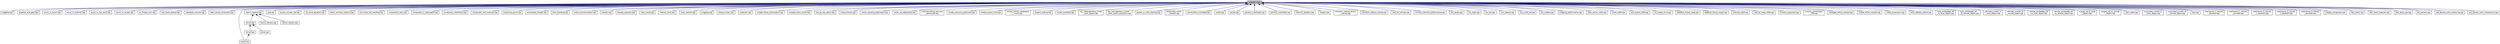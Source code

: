 digraph "iostreams.hpp"
{
  edge [fontname="Helvetica",fontsize="10",labelfontname="Helvetica",labelfontsize="10"];
  node [fontname="Helvetica",fontsize="10",shape=record];
  Node509 [label="iostreams.hpp",height=0.2,width=0.4,color="black", fillcolor="grey75", style="filled", fontcolor="black"];
  Node509 -> Node510 [dir="back",color="midnightblue",fontsize="10",style="solid",fontname="Helvetica"];
  Node510 [label="allgather.cpp",height=0.2,width=0.4,color="black", fillcolor="white", style="filled",URL="$d7/d06/allgather_8cpp.html"];
  Node509 -> Node511 [dir="back",color="midnightblue",fontsize="10",style="solid",fontname="Helvetica"];
  Node511 [label="allgather_and_gate.cpp",height=0.2,width=0.4,color="black", fillcolor="white", style="filled",URL="$d1/d56/allgather__and__gate_8cpp.html"];
  Node509 -> Node512 [dir="back",color="midnightblue",fontsize="10",style="solid",fontname="Helvetica"];
  Node512 [label="async_io_action.cpp",height=0.2,width=0.4,color="black", fillcolor="white", style="filled",URL="$d3/df5/async__io__action_8cpp.html"];
  Node509 -> Node513 [dir="back",color="midnightblue",fontsize="10",style="solid",fontname="Helvetica"];
  Node513 [label="async_io_external.cpp",height=0.2,width=0.4,color="black", fillcolor="white", style="filled",URL="$da/d9a/async__io__external_8cpp.html"];
  Node509 -> Node514 [dir="back",color="midnightblue",fontsize="10",style="solid",fontname="Helvetica"];
  Node514 [label="async_io_low_level.cpp",height=0.2,width=0.4,color="black", fillcolor="white", style="filled",URL="$dc/d10/async__io__low__level_8cpp.html"];
  Node509 -> Node515 [dir="back",color="midnightblue",fontsize="10",style="solid",fontname="Helvetica"];
  Node515 [label="async_io_simple.cpp",height=0.2,width=0.4,color="black", fillcolor="white", style="filled",URL="$da/db7/async__io__simple_8cpp.html"];
  Node509 -> Node516 [dir="back",color="midnightblue",fontsize="10",style="solid",fontname="Helvetica"];
  Node516 [label="os_thread_num.cpp",height=0.2,width=0.4,color="black", fillcolor="white", style="filled",URL="$d2/dfb/os__thread__num_8cpp.html"];
  Node509 -> Node517 [dir="back",color="midnightblue",fontsize="10",style="solid",fontname="Helvetica"];
  Node517 [label="rnd_future_reduce.cpp",height=0.2,width=0.4,color="black", fillcolor="white", style="filled",URL="$d1/db5/rnd__future__reduce_8cpp.html"];
  Node509 -> Node518 [dir="back",color="midnightblue",fontsize="10",style="solid",fontname="Helvetica"];
  Node518 [label="heartbeat_console.cpp",height=0.2,width=0.4,color="black", fillcolor="white", style="filled",URL="$da/de8/heartbeat__console_8cpp.html"];
  Node509 -> Node519 [dir="back",color="midnightblue",fontsize="10",style="solid",fontname="Helvetica"];
  Node519 [label="hello_world_component.cpp",height=0.2,width=0.4,color="black", fillcolor="white", style="filled",URL="$d8/daa/hello__world__component_8cpp.html"];
  Node509 -> Node520 [dir="back",color="midnightblue",fontsize="10",style="solid",fontname="Helvetica"];
  Node520 [label="jacobi.cpp",height=0.2,width=0.4,color="black", fillcolor="white", style="filled",URL="$d2/d27/jacobi_8cpp.html"];
  Node509 -> Node521 [dir="back",color="midnightblue",fontsize="10",style="solid",fontname="Helvetica"];
  Node521 [label="stencil_iterator.hpp",height=0.2,width=0.4,color="black", fillcolor="white", style="filled",URL="$dc/d5c/server_2stencil__iterator_8hpp.html"];
  Node521 -> Node522 [dir="back",color="midnightblue",fontsize="10",style="solid",fontname="Helvetica"];
  Node522 [label="solver.hpp",height=0.2,width=0.4,color="black", fillcolor="white", style="filled",URL="$db/d9a/server_2solver_8hpp.html"];
  Node522 -> Node523 [dir="back",color="midnightblue",fontsize="10",style="solid",fontname="Helvetica"];
  Node523 [label="solver.hpp",height=0.2,width=0.4,color="black", fillcolor="white", style="filled",URL="$d2/d1c/solver_8hpp.html"];
  Node523 -> Node520 [dir="back",color="midnightblue",fontsize="10",style="solid",fontname="Helvetica"];
  Node522 -> Node524 [dir="back",color="midnightblue",fontsize="10",style="solid",fontname="Helvetica"];
  Node524 [label="solver.cpp",height=0.2,width=0.4,color="black", fillcolor="white", style="filled",URL="$d6/d94/solver_8cpp.html"];
  Node521 -> Node525 [dir="back",color="midnightblue",fontsize="10",style="solid",fontname="Helvetica"];
  Node525 [label="stencil_iterator.cpp",height=0.2,width=0.4,color="black", fillcolor="white", style="filled",URL="$d6/de1/server_2stencil__iterator_8cpp.html"];
  Node521 -> Node526 [dir="back",color="midnightblue",fontsize="10",style="solid",fontname="Helvetica"];
  Node526 [label="stencil_iterator.cpp",height=0.2,width=0.4,color="black", fillcolor="white", style="filled",URL="$d7/d71/stencil__iterator_8cpp.html"];
  Node509 -> Node527 [dir="back",color="midnightblue",fontsize="10",style="solid",fontname="Helvetica"];
  Node527 [label="grid.cpp",height=0.2,width=0.4,color="black", fillcolor="white", style="filled",URL="$d6/d1b/jacobi__component_2grid_8cpp.html"];
  Node509 -> Node528 [dir="back",color="midnightblue",fontsize="10",style="solid",fontname="Helvetica"];
  Node528 [label="access_counter_set.cpp",height=0.2,width=0.4,color="black", fillcolor="white", style="filled",URL="$dc/d52/access__counter__set_8cpp.html"];
  Node509 -> Node529 [dir="back",color="midnightblue",fontsize="10",style="solid",fontname="Helvetica"];
  Node529 [label="1d_wave_equation.cpp",height=0.2,width=0.4,color="black", fillcolor="white", style="filled",URL="$da/dab/1d__wave__equation_8cpp.html"];
  Node509 -> Node530 [dir="back",color="midnightblue",fontsize="10",style="solid",fontname="Helvetica"];
  Node530 [label="allow_unknown_options.cpp",height=0.2,width=0.4,color="black", fillcolor="white", style="filled",URL="$d9/dc9/allow__unknown__options_8cpp.html"];
  Node509 -> Node531 [dir="back",color="midnightblue",fontsize="10",style="solid",fontname="Helvetica"];
  Node531 [label="command_line_handling.cpp",height=0.2,width=0.4,color="black", fillcolor="white", style="filled",URL="$d4/d05/examples_2quickstart_2command__line__handling_8cpp.html"];
  Node509 -> Node532 [dir="back",color="midnightblue",fontsize="10",style="solid",fontname="Helvetica"];
  Node532 [label="component_ctors.cpp",height=0.2,width=0.4,color="black", fillcolor="white", style="filled",URL="$d3/d2a/component__ctors_8cpp.html"];
  Node509 -> Node533 [dir="back",color="midnightblue",fontsize="10",style="solid",fontname="Helvetica"];
  Node533 [label="component_in_executable.cpp",height=0.2,width=0.4,color="black", fillcolor="white", style="filled",URL="$d8/d4b/component__in__executable_8cpp.html"];
  Node509 -> Node534 [dir="back",color="midnightblue",fontsize="10",style="solid",fontname="Helvetica"];
  Node534 [label="component_inheritance.cpp",height=0.2,width=0.4,color="black", fillcolor="white", style="filled",URL="$d8/d55/component__inheritance_8cpp.html"];
  Node509 -> Node535 [dir="back",color="midnightblue",fontsize="10",style="solid",fontname="Helvetica"];
  Node535 [label="component_with_executor.cpp",height=0.2,width=0.4,color="black", fillcolor="white", style="filled",URL="$d4/d20/component__with__executor_8cpp.html"];
  Node509 -> Node536 [dir="back",color="midnightblue",fontsize="10",style="solid",fontname="Helvetica"];
  Node536 [label="customize_async.cpp",height=0.2,width=0.4,color="black", fillcolor="white", style="filled",URL="$d0/d82/customize__async_8cpp.html"];
  Node509 -> Node537 [dir="back",color="midnightblue",fontsize="10",style="solid",fontname="Helvetica"];
  Node537 [label="enumerate_threads.cpp",height=0.2,width=0.4,color="black", fillcolor="white", style="filled",URL="$d3/dd4/enumerate__threads_8cpp.html"];
  Node509 -> Node538 [dir="back",color="midnightblue",fontsize="10",style="solid",fontname="Helvetica"];
  Node538 [label="error_handling.cpp",height=0.2,width=0.4,color="black", fillcolor="white", style="filled",URL="$d9/d96/error__handling_8cpp.html"];
  Node509 -> Node539 [dir="back",color="midnightblue",fontsize="10",style="solid",fontname="Helvetica"];
  Node539 [label="event_synchronization.cpp",height=0.2,width=0.4,color="black", fillcolor="white", style="filled",URL="$d0/d35/event__synchronization_8cpp.html"];
  Node509 -> Node540 [dir="back",color="midnightblue",fontsize="10",style="solid",fontname="Helvetica"];
  Node540 [label="fractals.cpp",height=0.2,width=0.4,color="black", fillcolor="white", style="filled",URL="$d8/d58/fractals_8cpp.html"];
  Node509 -> Node541 [dir="back",color="midnightblue",fontsize="10",style="solid",fontname="Helvetica"];
  Node541 [label="fractals_executor.cpp",height=0.2,width=0.4,color="black", fillcolor="white", style="filled",URL="$d9/da9/fractals__executor_8cpp.html"];
  Node509 -> Node542 [dir="back",color="midnightblue",fontsize="10",style="solid",fontname="Helvetica"];
  Node542 [label="hello_world.cpp",height=0.2,width=0.4,color="black", fillcolor="white", style="filled",URL="$d0/d67/hello__world_8cpp.html"];
  Node509 -> Node543 [dir="back",color="midnightblue",fontsize="10",style="solid",fontname="Helvetica"];
  Node543 [label="interval_timer.cpp",height=0.2,width=0.4,color="black", fillcolor="white", style="filled",URL="$de/df1/examples_2quickstart_2interval__timer_8cpp.html"];
  Node509 -> Node544 [dir="back",color="midnightblue",fontsize="10",style="solid",fontname="Helvetica"];
  Node544 [label="local_channel.cpp",height=0.2,width=0.4,color="black", fillcolor="white", style="filled",URL="$d0/d3e/local__channel_8cpp.html"];
  Node509 -> Node545 [dir="back",color="midnightblue",fontsize="10",style="solid",fontname="Helvetica"];
  Node545 [label="pingpong.cpp",height=0.2,width=0.4,color="black", fillcolor="white", style="filled",URL="$dd/d4d/pingpong_8cpp.html"];
  Node509 -> Node546 [dir="back",color="midnightblue",fontsize="10",style="solid",fontname="Helvetica"];
  Node546 [label="shared_mutex.cpp",height=0.2,width=0.4,color="black", fillcolor="white", style="filled",URL="$da/d0b/shared__mutex_8cpp.html"];
  Node509 -> Node547 [dir="back",color="midnightblue",fontsize="10",style="solid",fontname="Helvetica"];
  Node547 [label="sierpinski.cpp",height=0.2,width=0.4,color="black", fillcolor="white", style="filled",URL="$d3/d7e/sierpinski_8cpp.html"];
  Node509 -> Node548 [dir="back",color="midnightblue",fontsize="10",style="solid",fontname="Helvetica"];
  Node548 [label="simple_future_continuation.cpp",height=0.2,width=0.4,color="black", fillcolor="white", style="filled",URL="$d8/d3c/simple__future__continuation_8cpp.html"];
  Node509 -> Node549 [dir="back",color="midnightblue",fontsize="10",style="solid",fontname="Helvetica"];
  Node549 [label="simplest_hello_world.cpp",height=0.2,width=0.4,color="black", fillcolor="white", style="filled",URL="$d7/ddc/simplest__hello__world_8cpp.html"];
  Node509 -> Node550 [dir="back",color="midnightblue",fontsize="10",style="solid",fontname="Helvetica"];
  Node550 [label="sort_by_key_demo.cpp",height=0.2,width=0.4,color="black", fillcolor="white", style="filled",URL="$da/d20/sort__by__key__demo_8cpp.html"];
  Node509 -> Node551 [dir="back",color="midnightblue",fontsize="10",style="solid",fontname="Helvetica"];
  Node551 [label="timed_futures.cpp",height=0.2,width=0.4,color="black", fillcolor="white", style="filled",URL="$d6/d8d/timed__futures_8cpp.html"];
  Node509 -> Node552 [dir="back",color="midnightblue",fontsize="10",style="solid",fontname="Helvetica"];
  Node552 [label="vector_counting_dotproduct.cpp",height=0.2,width=0.4,color="black", fillcolor="white", style="filled",URL="$df/de9/vector__counting__dotproduct_8cpp.html"];
  Node509 -> Node553 [dir="back",color="midnightblue",fontsize="10",style="solid",fontname="Helvetica"];
  Node553 [label="vector_zip_dotproduct.cpp",height=0.2,width=0.4,color="black", fillcolor="white", style="filled",URL="$dc/d18/vector__zip__dotproduct_8cpp.html"];
  Node509 -> Node554 [dir="back",color="midnightblue",fontsize="10",style="solid",fontname="Helvetica"];
  Node554 [label="oversubscribing_resource\l_partitioner.cpp",height=0.2,width=0.4,color="black", fillcolor="white", style="filled",URL="$dd/dee/oversubscribing__resource__partitioner_8cpp.html"];
  Node509 -> Node555 [dir="back",color="midnightblue",fontsize="10",style="solid",fontname="Helvetica"];
  Node555 [label="simple_resource_partitioner.cpp",height=0.2,width=0.4,color="black", fillcolor="white", style="filled",URL="$d5/df9/simple__resource__partitioner_8cpp.html"];
  Node509 -> Node556 [dir="back",color="midnightblue",fontsize="10",style="solid",fontname="Helvetica"];
  Node556 [label="thread_aware_timer.cpp",height=0.2,width=0.4,color="black", fillcolor="white", style="filled",URL="$df/d11/examples_2thread__aware__timer_2thread__aware__timer_8cpp.html"];
  Node509 -> Node557 [dir="back",color="midnightblue",fontsize="10",style="solid",fontname="Helvetica"];
  Node557 [label="simple_central_tuplespace\l_client.cpp",height=0.2,width=0.4,color="black", fillcolor="white", style="filled",URL="$d1/d7b/simple__central__tuplespace__client_8cpp.html"];
  Node509 -> Node558 [dir="back",color="midnightblue",fontsize="10",style="solid",fontname="Helvetica"];
  Node558 [label="foreach_scaling.cpp",height=0.2,width=0.4,color="black", fillcolor="white", style="filled",URL="$d4/d94/foreach__scaling_8cpp.html"];
  Node509 -> Node559 [dir="back",color="midnightblue",fontsize="10",style="solid",fontname="Helvetica"];
  Node559 [label="future_overhead.cpp",height=0.2,width=0.4,color="black", fillcolor="white", style="filled",URL="$d3/d79/future__overhead_8cpp.html"];
  Node509 -> Node560 [dir="back",color="midnightblue",fontsize="10",style="solid",fontname="Helvetica"];
  Node560 [label="hpx_heterogeneous_timed\l_task_spawn.cpp",height=0.2,width=0.4,color="black", fillcolor="white", style="filled",URL="$dd/d27/hpx__heterogeneous__timed__task__spawn_8cpp.html"];
  Node509 -> Node561 [dir="back",color="midnightblue",fontsize="10",style="solid",fontname="Helvetica"];
  Node561 [label="hpx_homogeneous_timed\l_task_spawn_executors.cpp",height=0.2,width=0.4,color="black", fillcolor="white", style="filled",URL="$d1/d3b/hpx__homogeneous__timed__task__spawn__executors_8cpp.html"];
  Node509 -> Node562 [dir="back",color="midnightblue",fontsize="10",style="solid",fontname="Helvetica"];
  Node562 [label="parent_vs_child_stealing.cpp",height=0.2,width=0.4,color="black", fillcolor="white", style="filled",URL="$d2/d07/parent__vs__child__stealing_8cpp.html"];
  Node509 -> Node563 [dir="back",color="midnightblue",fontsize="10",style="solid",fontname="Helvetica"];
  Node563 [label="partitioned_vector\l_foreach.cpp",height=0.2,width=0.4,color="black", fillcolor="white", style="filled",URL="$df/d5f/partitioned__vector__foreach_8cpp.html"];
  Node509 -> Node564 [dir="back",color="midnightblue",fontsize="10",style="solid",fontname="Helvetica"];
  Node564 [label="serialization_overhead.cpp",height=0.2,width=0.4,color="black", fillcolor="white", style="filled",URL="$d3/df8/serialization__overhead_8cpp.html"];
  Node509 -> Node565 [dir="back",color="midnightblue",fontsize="10",style="solid",fontname="Helvetica"];
  Node565 [label="sizeof.cpp",height=0.2,width=0.4,color="black", fillcolor="white", style="filled",URL="$d3/d0f/sizeof_8cpp.html"];
  Node509 -> Node566 [dir="back",color="midnightblue",fontsize="10",style="solid",fontname="Helvetica"];
  Node566 [label="skynet.cpp",height=0.2,width=0.4,color="black", fillcolor="white", style="filled",URL="$d0/dc3/skynet_8cpp.html"];
  Node509 -> Node567 [dir="back",color="midnightblue",fontsize="10",style="solid",fontname="Helvetica"];
  Node567 [label="spinlock_overhead1.cpp",height=0.2,width=0.4,color="black", fillcolor="white", style="filled",URL="$d0/d32/spinlock__overhead1_8cpp.html"];
  Node509 -> Node568 [dir="back",color="midnightblue",fontsize="10",style="solid",fontname="Helvetica"];
  Node568 [label="spinlock_overhead2.cpp",height=0.2,width=0.4,color="black", fillcolor="white", style="filled",URL="$de/d55/spinlock__overhead2_8cpp.html"];
  Node509 -> Node569 [dir="back",color="midnightblue",fontsize="10",style="solid",fontname="Helvetica"];
  Node569 [label="stencil3_iterators.cpp",height=0.2,width=0.4,color="black", fillcolor="white", style="filled",URL="$db/d9e/stencil3__iterators_8cpp.html"];
  Node509 -> Node570 [dir="back",color="midnightblue",fontsize="10",style="solid",fontname="Helvetica"];
  Node570 [label="stream.cpp",height=0.2,width=0.4,color="black", fillcolor="white", style="filled",URL="$da/d5f/stream_8cpp.html"];
  Node509 -> Node571 [dir="back",color="midnightblue",fontsize="10",style="solid",fontname="Helvetica"];
  Node571 [label="transform_reduce_binary\l_scaling.cpp",height=0.2,width=0.4,color="black", fillcolor="white", style="filled",URL="$d1/dae/transform__reduce__binary__scaling_8cpp.html"];
  Node509 -> Node572 [dir="back",color="midnightblue",fontsize="10",style="solid",fontname="Helvetica"];
  Node572 [label="transform_reduce_scaling.cpp",height=0.2,width=0.4,color="black", fillcolor="white", style="filled",URL="$db/d2a/transform__reduce__scaling_8cpp.html"];
  Node509 -> Node573 [dir="back",color="midnightblue",fontsize="10",style="solid",fontname="Helvetica"];
  Node573 [label="wait_all_timings.cpp",height=0.2,width=0.4,color="black", fillcolor="white", style="filled",URL="$d5/da1/wait__all__timings_8cpp.html"];
  Node509 -> Node574 [dir="back",color="midnightblue",fontsize="10",style="solid",fontname="Helvetica"];
  Node574 [label="minmax_element_performance.cpp",height=0.2,width=0.4,color="black", fillcolor="white", style="filled",URL="$d9/d93/minmax__element__performance_8cpp.html"];
  Node509 -> Node575 [dir="back",color="midnightblue",fontsize="10",style="solid",fontname="Helvetica"];
  Node575 [label="osu_bcast.cpp",height=0.2,width=0.4,color="black", fillcolor="white", style="filled",URL="$d3/dca/osu__bcast_8cpp.html"];
  Node509 -> Node576 [dir="back",color="midnightblue",fontsize="10",style="solid",fontname="Helvetica"];
  Node576 [label="osu_bibw.cpp",height=0.2,width=0.4,color="black", fillcolor="white", style="filled",URL="$d2/d04/osu__bibw_8cpp.html"];
  Node509 -> Node577 [dir="back",color="midnightblue",fontsize="10",style="solid",fontname="Helvetica"];
  Node577 [label="osu_bw.cpp",height=0.2,width=0.4,color="black", fillcolor="white", style="filled",URL="$d4/d20/osu__bw_8cpp.html"];
  Node509 -> Node578 [dir="back",color="midnightblue",fontsize="10",style="solid",fontname="Helvetica"];
  Node578 [label="osu_latency.cpp",height=0.2,width=0.4,color="black", fillcolor="white", style="filled",URL="$df/d58/osu__latency_8cpp.html"];
  Node509 -> Node579 [dir="back",color="midnightblue",fontsize="10",style="solid",fontname="Helvetica"];
  Node579 [label="osu_multi_lat.cpp",height=0.2,width=0.4,color="black", fillcolor="white", style="filled",URL="$d7/d91/osu__multi__lat_8cpp.html"];
  Node509 -> Node580 [dir="back",color="midnightblue",fontsize="10",style="solid",fontname="Helvetica"];
  Node580 [label="osu_scatter.cpp",height=0.2,width=0.4,color="black", fillcolor="white", style="filled",URL="$d4/d4c/osu__scatter_8cpp.html"];
  Node509 -> Node581 [dir="back",color="midnightblue",fontsize="10",style="solid",fontname="Helvetica"];
  Node581 [label="pingpong_performance.cpp",height=0.2,width=0.4,color="black", fillcolor="white", style="filled",URL="$de/d03/pingpong__performance_8cpp.html"];
  Node509 -> Node582 [dir="back",color="midnightblue",fontsize="10",style="solid",fontname="Helvetica"];
  Node582 [label="plain_action_1330.cpp",height=0.2,width=0.4,color="black", fillcolor="white", style="filled",URL="$d4/def/plain__action__1330_8cpp.html"];
  Node509 -> Node583 [dir="back",color="midnightblue",fontsize="10",style="solid",fontname="Helvetica"];
  Node583 [label="client_1950.cpp",height=0.2,width=0.4,color="black", fillcolor="white", style="filled",URL="$d0/d79/client__1950_8cpp.html"];
  Node509 -> Node584 [dir="back",color="midnightblue",fontsize="10",style="solid",fontname="Helvetica"];
  Node584 [label="lost_output_2236.cpp",height=0.2,width=0.4,color="black", fillcolor="white", style="filled",URL="$db/dd0/lost__output__2236_8cpp.html"];
  Node509 -> Node585 [dir="back",color="midnightblue",fontsize="10",style="solid",fontname="Helvetica"];
  Node585 [label="no_output_1173.cpp",height=0.2,width=0.4,color="black", fillcolor="white", style="filled",URL="$de/d67/no__output__1173_8cpp.html"];
  Node509 -> Node586 [dir="back",color="midnightblue",fontsize="10",style="solid",fontname="Helvetica"];
  Node586 [label="dataflow_future_swap.cpp",height=0.2,width=0.4,color="black", fillcolor="white", style="filled",URL="$dc/d8c/dataflow__future__swap_8cpp.html"];
  Node509 -> Node587 [dir="back",color="midnightblue",fontsize="10",style="solid",fontname="Helvetica"];
  Node587 [label="dataflow_future_swap2.cpp",height=0.2,width=0.4,color="black", fillcolor="white", style="filled",URL="$d1/db3/dataflow__future__swap2_8cpp.html"];
  Node509 -> Node588 [dir="back",color="midnightblue",fontsize="10",style="solid",fontname="Helvetica"];
  Node588 [label="promise_1620.cpp",height=0.2,width=0.4,color="black", fillcolor="white", style="filled",URL="$d2/d67/promise__1620_8cpp.html"];
  Node509 -> Node589 [dir="back",color="midnightblue",fontsize="10",style="solid",fontname="Helvetica"];
  Node589 [label="wait_all_hang_1946.cpp",height=0.2,width=0.4,color="black", fillcolor="white", style="filled",URL="$d5/d69/wait__all__hang__1946_8cpp.html"];
  Node509 -> Node590 [dir="back",color="midnightblue",fontsize="10",style="solid",fontname="Helvetica"];
  Node590 [label="function_argument.cpp",height=0.2,width=0.4,color="black", fillcolor="white", style="filled",URL="$db/da3/function__argument_8cpp.html"];
  Node509 -> Node591 [dir="back",color="midnightblue",fontsize="10",style="solid",fontname="Helvetica"];
  Node591 [label="function_serialization\l_728.cpp",height=0.2,width=0.4,color="black", fillcolor="white", style="filled",URL="$d8/db1/function__serialization__728_8cpp.html"];
  Node509 -> Node592 [dir="back",color="midnightblue",fontsize="10",style="solid",fontname="Helvetica"];
  Node592 [label="managed_refcnt_checker.cpp",height=0.2,width=0.4,color="black", fillcolor="white", style="filled",URL="$d7/d11/server_2managed__refcnt__checker_8cpp.html"];
  Node509 -> Node593 [dir="back",color="midnightblue",fontsize="10",style="solid",fontname="Helvetica"];
  Node593 [label="simple_refcnt_checker.cpp",height=0.2,width=0.4,color="black", fillcolor="white", style="filled",URL="$d7/d14/server_2simple__refcnt__checker_8cpp.html"];
  Node509 -> Node594 [dir="back",color="midnightblue",fontsize="10",style="solid",fontname="Helvetica"];
  Node594 [label="credit_exhaustion.cpp",height=0.2,width=0.4,color="black", fillcolor="white", style="filled",URL="$d6/d80/credit__exhaustion_8cpp.html"];
  Node509 -> Node595 [dir="back",color="midnightblue",fontsize="10",style="solid",fontname="Helvetica"];
  Node595 [label="local_address_rebind.cpp",height=0.2,width=0.4,color="black", fillcolor="white", style="filled",URL="$d1/d4f/local__address__rebind_8cpp.html"];
  Node509 -> Node596 [dir="back",color="midnightblue",fontsize="10",style="solid",fontname="Helvetica"];
  Node596 [label="local_embedded_ref\l_to_local_object.cpp",height=0.2,width=0.4,color="black", fillcolor="white", style="filled",URL="$d6/d54/local__embedded__ref__to__local__object_8cpp.html"];
  Node509 -> Node597 [dir="back",color="midnightblue",fontsize="10",style="solid",fontname="Helvetica"];
  Node597 [label="local_embedded_ref\l_to_remote_object.cpp",height=0.2,width=0.4,color="black", fillcolor="white", style="filled",URL="$d6/d34/local__embedded__ref__to__remote__object_8cpp.html"];
  Node509 -> Node598 [dir="back",color="midnightblue",fontsize="10",style="solid",fontname="Helvetica"];
  Node598 [label="refcnted_symbol_to\l_local_object.cpp",height=0.2,width=0.4,color="black", fillcolor="white", style="filled",URL="$d9/deb/refcnted__symbol__to__local__object_8cpp.html"];
  Node509 -> Node599 [dir="back",color="midnightblue",fontsize="10",style="solid",fontname="Helvetica"];
  Node599 [label="refcnted_symbol_to\l_remote_object.cpp",height=0.2,width=0.4,color="black", fillcolor="white", style="filled",URL="$dd/d20/refcnted__symbol__to__remote__object_8cpp.html"];
  Node509 -> Node600 [dir="back",color="midnightblue",fontsize="10",style="solid",fontname="Helvetica"];
  Node600 [label="remote_embedded_ref\l_to_local_object.cpp",height=0.2,width=0.4,color="black", fillcolor="white", style="filled",URL="$d4/ded/remote__embedded__ref__to__local__object_8cpp.html"];
  Node509 -> Node601 [dir="back",color="midnightblue",fontsize="10",style="solid",fontname="Helvetica"];
  Node601 [label="remote_embedded_ref\l_to_remote_object.cpp",height=0.2,width=0.4,color="black", fillcolor="white", style="filled",URL="$dc/dca/remote__embedded__ref__to__remote__object_8cpp.html"];
  Node509 -> Node602 [dir="back",color="midnightblue",fontsize="10",style="solid",fontname="Helvetica"];
  Node602 [label="scoped_ref_to_local\l_object.cpp",height=0.2,width=0.4,color="black", fillcolor="white", style="filled",URL="$d6/da4/scoped__ref__to__local__object_8cpp.html"];
  Node509 -> Node603 [dir="back",color="midnightblue",fontsize="10",style="solid",fontname="Helvetica"];
  Node603 [label="scoped_ref_to_remote\l_object.cpp",height=0.2,width=0.4,color="black", fillcolor="white", style="filled",URL="$de/d85/scoped__ref__to__remote__object_8cpp.html"];
  Node509 -> Node604 [dir="back",color="midnightblue",fontsize="10",style="solid",fontname="Helvetica"];
  Node604 [label="split_credit.cpp",height=0.2,width=0.4,color="black", fillcolor="white", style="filled",URL="$dc/d1c/split__credit_8cpp.html"];
  Node509 -> Node605 [dir="back",color="midnightblue",fontsize="10",style="solid",fontname="Helvetica"];
  Node605 [label="uncounted_symbol_to\l_local_object.cpp",height=0.2,width=0.4,color="black", fillcolor="white", style="filled",URL="$de/d5f/uncounted__symbol__to__local__object_8cpp.html"];
  Node509 -> Node606 [dir="back",color="midnightblue",fontsize="10",style="solid",fontname="Helvetica"];
  Node606 [label="uncounted_symbol_to\l_remote_object.cpp",height=0.2,width=0.4,color="black", fillcolor="white", style="filled",URL="$d5/d86/uncounted__symbol__to__remote__object_8cpp.html"];
  Node509 -> Node607 [dir="back",color="midnightblue",fontsize="10",style="solid",fontname="Helvetica"];
  Node607 [label="test.cpp",height=0.2,width=0.4,color="black", fillcolor="white", style="filled",URL="$df/dac/test_8cpp.html"];
  Node509 -> Node608 [dir="back",color="midnightblue",fontsize="10",style="solid",fontname="Helvetica"];
  Node608 [label="inheritance_2_classes\l_abstract.cpp",height=0.2,width=0.4,color="black", fillcolor="white", style="filled",URL="$dd/d8e/inheritance__2__classes__abstract_8cpp.html"];
  Node509 -> Node609 [dir="back",color="midnightblue",fontsize="10",style="solid",fontname="Helvetica"];
  Node609 [label="inheritance_2_classes\l_concrete.cpp",height=0.2,width=0.4,color="black", fillcolor="white", style="filled",URL="$d8/dc5/inheritance__2__classes__concrete_8cpp.html"];
  Node509 -> Node610 [dir="back",color="midnightblue",fontsize="10",style="solid",fontname="Helvetica"];
  Node610 [label="inheritance_3_classes\l_1_abstract.cpp",height=0.2,width=0.4,color="black", fillcolor="white", style="filled",URL="$dc/dfb/inheritance__3__classes__1__abstract_8cpp.html"];
  Node509 -> Node611 [dir="back",color="midnightblue",fontsize="10",style="solid",fontname="Helvetica"];
  Node611 [label="inheritance_3_classes\l_2_abstract.cpp",height=0.2,width=0.4,color="black", fillcolor="white", style="filled",URL="$dd/d34/inheritance__3__classes__2__abstract_8cpp.html"];
  Node509 -> Node612 [dir="back",color="midnightblue",fontsize="10",style="solid",fontname="Helvetica"];
  Node612 [label="inheritance_3_classes\l_concrete.cpp",height=0.2,width=0.4,color="black", fillcolor="white", style="filled",URL="$de/d09/inheritance__3__classes__concrete_8cpp.html"];
  Node509 -> Node613 [dir="back",color="midnightblue",fontsize="10",style="solid",fontname="Helvetica"];
  Node613 [label="migrate_component.cpp",height=0.2,width=0.4,color="black", fillcolor="white", style="filled",URL="$dc/d78/migrate__component_8cpp.html"];
  Node509 -> Node614 [dir="back",color="midnightblue",fontsize="10",style="solid",fontname="Helvetica"];
  Node614 [label="task_block.cpp",height=0.2,width=0.4,color="black", fillcolor="white", style="filled",URL="$d8/d7d/task__block_8cpp.html"];
  Node509 -> Node615 [dir="back",color="midnightblue",fontsize="10",style="solid",fontname="Helvetica"];
  Node615 [label="task_block_executor.cpp",height=0.2,width=0.4,color="black", fillcolor="white", style="filled",URL="$d7/df6/task__block__executor_8cpp.html"];
  Node509 -> Node616 [dir="back",color="midnightblue",fontsize="10",style="solid",fontname="Helvetica"];
  Node616 [label="task_block_par.cpp",height=0.2,width=0.4,color="black", fillcolor="white", style="filled",URL="$d9/df1/task__block__par_8cpp.html"];
  Node509 -> Node617 [dir="back",color="midnightblue",fontsize="10",style="solid",fontname="Helvetica"];
  Node617 [label="put_parcels.cpp",height=0.2,width=0.4,color="black", fillcolor="white", style="filled",URL="$df/d23/put__parcels_8cpp.html"];
  Node509 -> Node618 [dir="back",color="midnightblue",fontsize="10",style="solid",fontname="Helvetica"];
  Node618 [label="put_parcels_with_coalescing.cpp",height=0.2,width=0.4,color="black", fillcolor="white", style="filled",URL="$d6/dca/put__parcels__with__coalescing_8cpp.html"];
  Node509 -> Node619 [dir="back",color="midnightblue",fontsize="10",style="solid",fontname="Helvetica"];
  Node619 [label="put_parcels_with_compression.cpp",height=0.2,width=0.4,color="black", fillcolor="white", style="filled",URL="$df/d62/put__parcels__with__compression_8cpp.html"];
}
